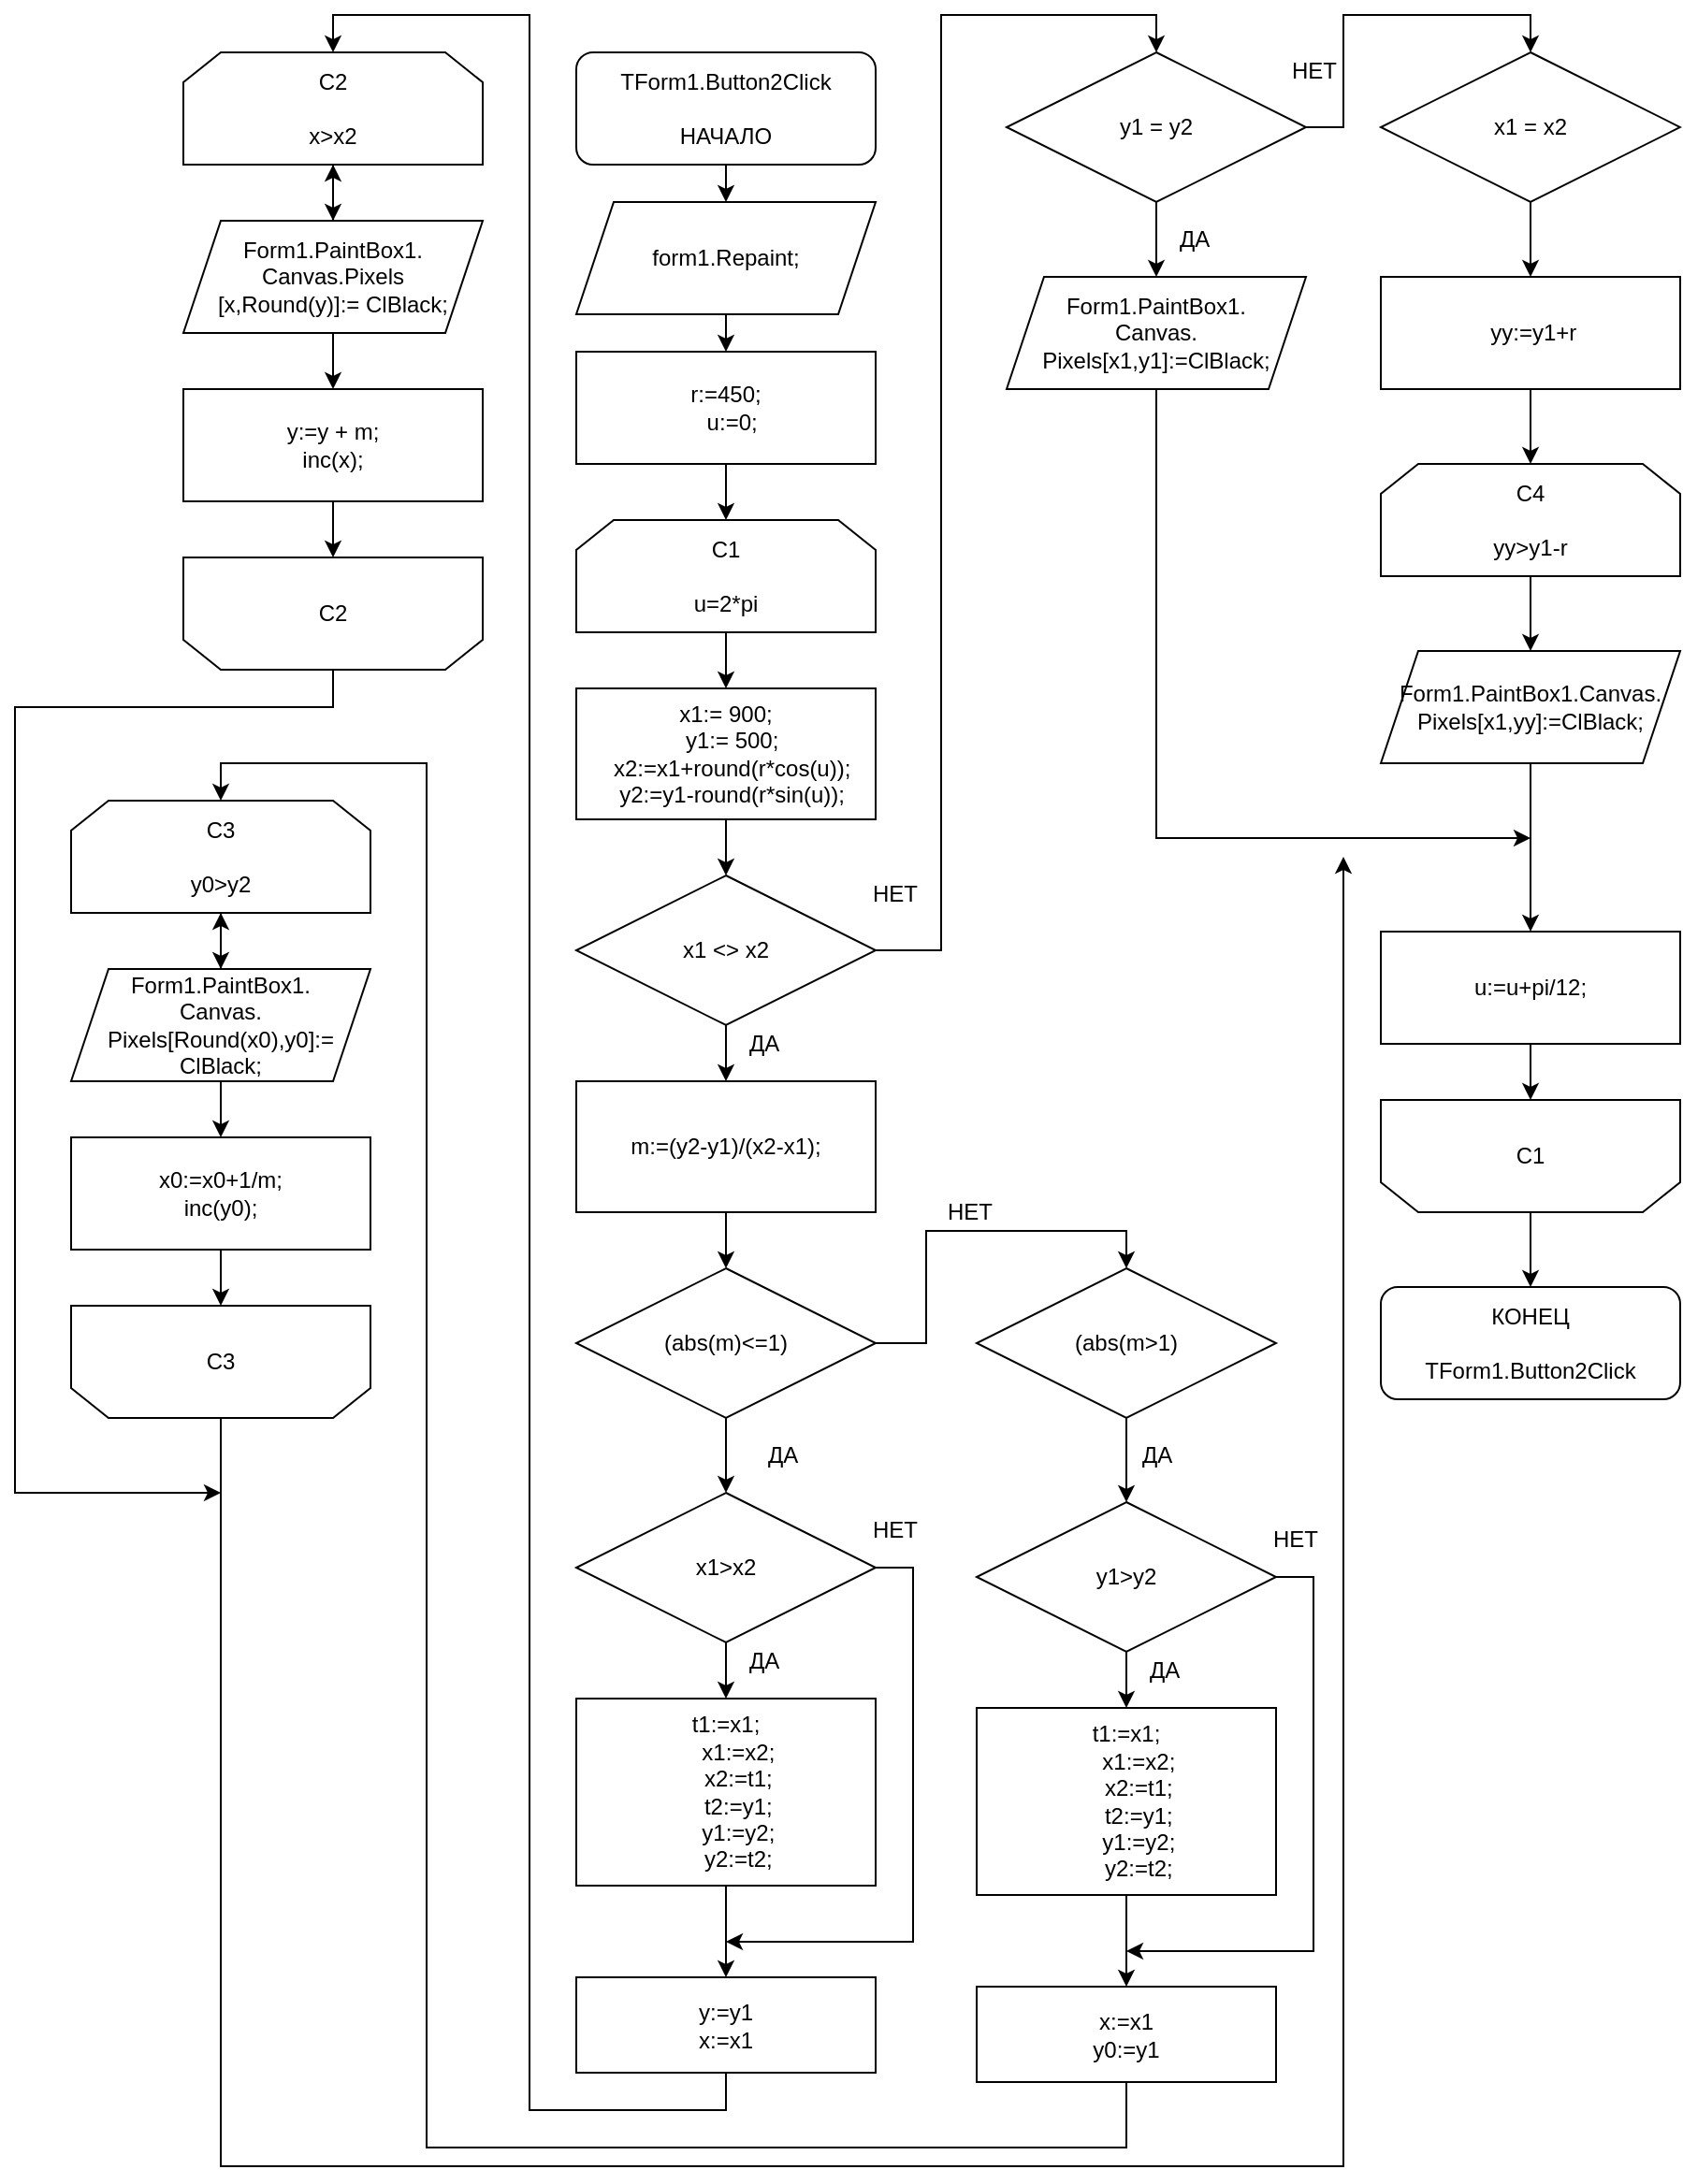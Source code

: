 <mxfile version="15.2.9" type="device"><diagram id="W_m96i56YMP8_8hEKvoa" name="Page-1"><mxGraphModel dx="2489" dy="705" grid="1" gridSize="10" guides="1" tooltips="1" connect="1" arrows="1" fold="1" page="1" pageScale="1" pageWidth="827" pageHeight="1169" math="0" shadow="0"><root><mxCell id="0"/><mxCell id="1" parent="0"/><mxCell id="X8m5oVB36WPHg3QbqmR--3" style="edgeStyle=orthogonalEdgeStyle;rounded=0;orthogonalLoop=1;jettySize=auto;html=1;exitX=0.5;exitY=1;exitDx=0;exitDy=0;entryX=0.5;entryY=0;entryDx=0;entryDy=0;" edge="1" parent="1" source="X8m5oVB36WPHg3QbqmR--1" target="X8m5oVB36WPHg3QbqmR--2"><mxGeometry relative="1" as="geometry"/></mxCell><mxCell id="X8m5oVB36WPHg3QbqmR--1" value="TForm1.Button2Click&lt;br&gt;&lt;br&gt;НАЧАЛО" style="rounded=1;whiteSpace=wrap;html=1;" vertex="1" parent="1"><mxGeometry x="40" y="40" width="160" height="60" as="geometry"/></mxCell><mxCell id="X8m5oVB36WPHg3QbqmR--5" style="edgeStyle=orthogonalEdgeStyle;rounded=0;orthogonalLoop=1;jettySize=auto;html=1;exitX=0.5;exitY=1;exitDx=0;exitDy=0;entryX=0.5;entryY=0;entryDx=0;entryDy=0;" edge="1" parent="1" source="X8m5oVB36WPHg3QbqmR--2" target="X8m5oVB36WPHg3QbqmR--4"><mxGeometry relative="1" as="geometry"/></mxCell><mxCell id="X8m5oVB36WPHg3QbqmR--2" value="form1.Repaint;" style="shape=parallelogram;perimeter=parallelogramPerimeter;whiteSpace=wrap;html=1;fixedSize=1;" vertex="1" parent="1"><mxGeometry x="40" y="120" width="160" height="60" as="geometry"/></mxCell><mxCell id="X8m5oVB36WPHg3QbqmR--7" style="edgeStyle=orthogonalEdgeStyle;rounded=0;orthogonalLoop=1;jettySize=auto;html=1;exitX=0.5;exitY=1;exitDx=0;exitDy=0;entryX=0.5;entryY=0;entryDx=0;entryDy=0;" edge="1" parent="1" source="X8m5oVB36WPHg3QbqmR--4" target="X8m5oVB36WPHg3QbqmR--6"><mxGeometry relative="1" as="geometry"/></mxCell><mxCell id="X8m5oVB36WPHg3QbqmR--4" value="r:=450;&#10;  u:=0;" style="rounded=0;whiteSpace=wrap;html=1;" vertex="1" parent="1"><mxGeometry x="40" y="200" width="160" height="60" as="geometry"/></mxCell><mxCell id="X8m5oVB36WPHg3QbqmR--9" style="edgeStyle=orthogonalEdgeStyle;rounded=0;orthogonalLoop=1;jettySize=auto;html=1;exitX=0.5;exitY=1;exitDx=0;exitDy=0;entryX=0.5;entryY=0;entryDx=0;entryDy=0;" edge="1" parent="1" source="X8m5oVB36WPHg3QbqmR--6" target="X8m5oVB36WPHg3QbqmR--8"><mxGeometry relative="1" as="geometry"/></mxCell><mxCell id="X8m5oVB36WPHg3QbqmR--6" value="С1&lt;br&gt;&lt;br&gt;u=2*pi" style="shape=loopLimit;whiteSpace=wrap;html=1;" vertex="1" parent="1"><mxGeometry x="40" y="290" width="160" height="60" as="geometry"/></mxCell><mxCell id="X8m5oVB36WPHg3QbqmR--11" style="edgeStyle=orthogonalEdgeStyle;rounded=0;orthogonalLoop=1;jettySize=auto;html=1;exitX=0.5;exitY=1;exitDx=0;exitDy=0;entryX=0.5;entryY=0;entryDx=0;entryDy=0;" edge="1" parent="1" source="X8m5oVB36WPHg3QbqmR--8" target="X8m5oVB36WPHg3QbqmR--10"><mxGeometry relative="1" as="geometry"/></mxCell><mxCell id="X8m5oVB36WPHg3QbqmR--8" value="&lt;div&gt;x1:= 900;&lt;/div&gt;&lt;div&gt;&amp;nbsp; y1:= 500;&lt;/div&gt;&lt;div&gt;&amp;nbsp; x2:=x1+round(r*cos(u));&lt;/div&gt;&lt;div&gt;&amp;nbsp; y2:=y1-round(r*sin(u));&lt;/div&gt;" style="rounded=0;whiteSpace=wrap;html=1;" vertex="1" parent="1"><mxGeometry x="40" y="380" width="160" height="70" as="geometry"/></mxCell><mxCell id="X8m5oVB36WPHg3QbqmR--13" style="edgeStyle=orthogonalEdgeStyle;rounded=0;orthogonalLoop=1;jettySize=auto;html=1;exitX=0.5;exitY=1;exitDx=0;exitDy=0;entryX=0.5;entryY=0;entryDx=0;entryDy=0;" edge="1" parent="1" source="X8m5oVB36WPHg3QbqmR--10" target="X8m5oVB36WPHg3QbqmR--12"><mxGeometry relative="1" as="geometry"/></mxCell><mxCell id="X8m5oVB36WPHg3QbqmR--59" style="edgeStyle=orthogonalEdgeStyle;rounded=0;orthogonalLoop=1;jettySize=auto;html=1;exitX=1;exitY=0.5;exitDx=0;exitDy=0;entryX=0.5;entryY=0;entryDx=0;entryDy=0;" edge="1" parent="1" source="X8m5oVB36WPHg3QbqmR--10" target="X8m5oVB36WPHg3QbqmR--58"><mxGeometry relative="1" as="geometry"/></mxCell><mxCell id="X8m5oVB36WPHg3QbqmR--10" value="x1 &amp;lt;&amp;gt; x2" style="rhombus;whiteSpace=wrap;html=1;" vertex="1" parent="1"><mxGeometry x="40" y="480" width="160" height="80" as="geometry"/></mxCell><mxCell id="X8m5oVB36WPHg3QbqmR--16" style="edgeStyle=orthogonalEdgeStyle;rounded=0;orthogonalLoop=1;jettySize=auto;html=1;exitX=0.5;exitY=1;exitDx=0;exitDy=0;entryX=0.5;entryY=0;entryDx=0;entryDy=0;" edge="1" parent="1" source="X8m5oVB36WPHg3QbqmR--12" target="X8m5oVB36WPHg3QbqmR--15"><mxGeometry relative="1" as="geometry"/></mxCell><mxCell id="X8m5oVB36WPHg3QbqmR--12" value="m:=(y2-y1)/(x2-x1);" style="rounded=0;whiteSpace=wrap;html=1;" vertex="1" parent="1"><mxGeometry x="40" y="590" width="160" height="70" as="geometry"/></mxCell><mxCell id="X8m5oVB36WPHg3QbqmR--14" value="ДА" style="text;html=1;align=center;verticalAlign=middle;resizable=0;points=[];autosize=1;strokeColor=none;fillColor=none;" vertex="1" parent="1"><mxGeometry x="125" y="560" width="30" height="20" as="geometry"/></mxCell><mxCell id="X8m5oVB36WPHg3QbqmR--18" style="edgeStyle=orthogonalEdgeStyle;rounded=0;orthogonalLoop=1;jettySize=auto;html=1;exitX=0.5;exitY=1;exitDx=0;exitDy=0;" edge="1" parent="1" source="X8m5oVB36WPHg3QbqmR--15" target="X8m5oVB36WPHg3QbqmR--17"><mxGeometry relative="1" as="geometry"/></mxCell><mxCell id="X8m5oVB36WPHg3QbqmR--28" style="edgeStyle=orthogonalEdgeStyle;rounded=0;orthogonalLoop=1;jettySize=auto;html=1;exitX=1;exitY=0.5;exitDx=0;exitDy=0;entryX=0.5;entryY=0;entryDx=0;entryDy=0;" edge="1" parent="1" source="X8m5oVB36WPHg3QbqmR--15" target="X8m5oVB36WPHg3QbqmR--27"><mxGeometry relative="1" as="geometry"/></mxCell><mxCell id="X8m5oVB36WPHg3QbqmR--15" value="(abs(m)&amp;lt;=1)" style="rhombus;whiteSpace=wrap;html=1;" vertex="1" parent="1"><mxGeometry x="40" y="690" width="160" height="80" as="geometry"/></mxCell><mxCell id="X8m5oVB36WPHg3QbqmR--21" style="edgeStyle=orthogonalEdgeStyle;rounded=0;orthogonalLoop=1;jettySize=auto;html=1;exitX=0.5;exitY=1;exitDx=0;exitDy=0;entryX=0.5;entryY=0;entryDx=0;entryDy=0;" edge="1" parent="1" source="X8m5oVB36WPHg3QbqmR--17" target="X8m5oVB36WPHg3QbqmR--20"><mxGeometry relative="1" as="geometry"/></mxCell><mxCell id="X8m5oVB36WPHg3QbqmR--25" style="edgeStyle=orthogonalEdgeStyle;rounded=0;orthogonalLoop=1;jettySize=auto;html=1;exitX=1;exitY=0.5;exitDx=0;exitDy=0;" edge="1" parent="1" source="X8m5oVB36WPHg3QbqmR--17"><mxGeometry relative="1" as="geometry"><mxPoint x="120" y="1050" as="targetPoint"/><Array as="points"><mxPoint x="220" y="850"/><mxPoint x="220" y="1050"/></Array></mxGeometry></mxCell><mxCell id="X8m5oVB36WPHg3QbqmR--17" value="x1&amp;gt;x2" style="rhombus;whiteSpace=wrap;html=1;" vertex="1" parent="1"><mxGeometry x="40" y="810" width="160" height="80" as="geometry"/></mxCell><mxCell id="X8m5oVB36WPHg3QbqmR--19" value="ДА" style="text;html=1;align=center;verticalAlign=middle;resizable=0;points=[];autosize=1;strokeColor=none;fillColor=none;" vertex="1" parent="1"><mxGeometry x="135" y="780" width="30" height="20" as="geometry"/></mxCell><mxCell id="X8m5oVB36WPHg3QbqmR--24" style="edgeStyle=orthogonalEdgeStyle;rounded=0;orthogonalLoop=1;jettySize=auto;html=1;exitX=0.5;exitY=1;exitDx=0;exitDy=0;entryX=0.5;entryY=0;entryDx=0;entryDy=0;" edge="1" parent="1" source="X8m5oVB36WPHg3QbqmR--20" target="X8m5oVB36WPHg3QbqmR--23"><mxGeometry relative="1" as="geometry"/></mxCell><mxCell id="X8m5oVB36WPHg3QbqmR--20" value="&lt;div&gt;t1:=x1;&lt;/div&gt;&lt;div&gt;&amp;nbsp; &amp;nbsp; x1:=x2;&lt;/div&gt;&lt;div&gt;&amp;nbsp; &amp;nbsp; x2:=t1;&lt;/div&gt;&lt;div&gt;&amp;nbsp; &amp;nbsp; t2:=y1;&lt;/div&gt;&lt;div&gt;&amp;nbsp; &amp;nbsp; y1:=y2;&lt;/div&gt;&lt;div&gt;&amp;nbsp; &amp;nbsp; y2:=t2;&lt;/div&gt;" style="rounded=0;whiteSpace=wrap;html=1;" vertex="1" parent="1"><mxGeometry x="40" y="920" width="160" height="100" as="geometry"/></mxCell><mxCell id="X8m5oVB36WPHg3QbqmR--22" value="ДА" style="text;html=1;align=center;verticalAlign=middle;resizable=0;points=[];autosize=1;strokeColor=none;fillColor=none;" vertex="1" parent="1"><mxGeometry x="125" y="890" width="30" height="20" as="geometry"/></mxCell><mxCell id="X8m5oVB36WPHg3QbqmR--31" style="edgeStyle=orthogonalEdgeStyle;rounded=0;orthogonalLoop=1;jettySize=auto;html=1;exitX=0.5;exitY=1;exitDx=0;exitDy=0;entryX=0.5;entryY=0;entryDx=0;entryDy=0;" edge="1" parent="1" source="X8m5oVB36WPHg3QbqmR--23" target="X8m5oVB36WPHg3QbqmR--30"><mxGeometry relative="1" as="geometry"/></mxCell><mxCell id="X8m5oVB36WPHg3QbqmR--23" value="y:=y1&lt;br&gt;x:=x1" style="rounded=0;whiteSpace=wrap;html=1;" vertex="1" parent="1"><mxGeometry x="40" y="1069" width="160" height="51" as="geometry"/></mxCell><mxCell id="X8m5oVB36WPHg3QbqmR--26" value="НЕТ" style="text;html=1;align=center;verticalAlign=middle;resizable=0;points=[];autosize=1;strokeColor=none;fillColor=none;" vertex="1" parent="1"><mxGeometry x="190" y="820" width="40" height="20" as="geometry"/></mxCell><mxCell id="X8m5oVB36WPHg3QbqmR--48" style="edgeStyle=orthogonalEdgeStyle;rounded=0;orthogonalLoop=1;jettySize=auto;html=1;exitX=0.5;exitY=1;exitDx=0;exitDy=0;entryX=0.5;entryY=0;entryDx=0;entryDy=0;" edge="1" parent="1" source="X8m5oVB36WPHg3QbqmR--27" target="X8m5oVB36WPHg3QbqmR--42"><mxGeometry relative="1" as="geometry"/></mxCell><mxCell id="X8m5oVB36WPHg3QbqmR--27" value="(abs(m&amp;gt;1)" style="rhombus;whiteSpace=wrap;html=1;" vertex="1" parent="1"><mxGeometry x="254" y="690" width="160" height="80" as="geometry"/></mxCell><mxCell id="X8m5oVB36WPHg3QbqmR--29" value="НЕТ" style="text;html=1;align=center;verticalAlign=middle;resizable=0;points=[];autosize=1;strokeColor=none;fillColor=none;" vertex="1" parent="1"><mxGeometry x="230" y="650" width="40" height="20" as="geometry"/></mxCell><mxCell id="X8m5oVB36WPHg3QbqmR--33" style="edgeStyle=orthogonalEdgeStyle;rounded=0;orthogonalLoop=1;jettySize=auto;html=1;exitX=0.5;exitY=1;exitDx=0;exitDy=0;entryX=0.5;entryY=0;entryDx=0;entryDy=0;" edge="1" parent="1" source="X8m5oVB36WPHg3QbqmR--30" target="X8m5oVB36WPHg3QbqmR--32"><mxGeometry relative="1" as="geometry"/></mxCell><mxCell id="X8m5oVB36WPHg3QbqmR--30" value="С2&lt;br&gt;&lt;br&gt;x&amp;gt;x2" style="shape=loopLimit;whiteSpace=wrap;html=1;" vertex="1" parent="1"><mxGeometry x="-170" y="40" width="160" height="60" as="geometry"/></mxCell><mxCell id="X8m5oVB36WPHg3QbqmR--35" style="edgeStyle=orthogonalEdgeStyle;rounded=0;orthogonalLoop=1;jettySize=auto;html=1;exitX=0.5;exitY=1;exitDx=0;exitDy=0;entryX=0.5;entryY=0;entryDx=0;entryDy=0;" edge="1" parent="1" source="X8m5oVB36WPHg3QbqmR--32" target="X8m5oVB36WPHg3QbqmR--34"><mxGeometry relative="1" as="geometry"/></mxCell><mxCell id="X8m5oVB36WPHg3QbqmR--37" value="" style="edgeStyle=orthogonalEdgeStyle;rounded=0;orthogonalLoop=1;jettySize=auto;html=1;" edge="1" parent="1" source="X8m5oVB36WPHg3QbqmR--32" target="X8m5oVB36WPHg3QbqmR--30"><mxGeometry relative="1" as="geometry"/></mxCell><mxCell id="X8m5oVB36WPHg3QbqmR--32" value="Form1.PaintBox1.&lt;br&gt;Canvas.Pixels&lt;br&gt;[x,Round(y)]:= ClBlack;" style="shape=parallelogram;perimeter=parallelogramPerimeter;whiteSpace=wrap;html=1;fixedSize=1;" vertex="1" parent="1"><mxGeometry x="-170" y="130" width="160" height="60" as="geometry"/></mxCell><mxCell id="X8m5oVB36WPHg3QbqmR--39" style="edgeStyle=orthogonalEdgeStyle;rounded=0;orthogonalLoop=1;jettySize=auto;html=1;exitX=0.5;exitY=1;exitDx=0;exitDy=0;entryX=0.5;entryY=1;entryDx=0;entryDy=0;" edge="1" parent="1" source="X8m5oVB36WPHg3QbqmR--34" target="X8m5oVB36WPHg3QbqmR--38"><mxGeometry relative="1" as="geometry"/></mxCell><mxCell id="X8m5oVB36WPHg3QbqmR--34" value="y:=y + m;&lt;br&gt;inc(x);" style="rounded=0;whiteSpace=wrap;html=1;" vertex="1" parent="1"><mxGeometry x="-170" y="220" width="160" height="60" as="geometry"/></mxCell><mxCell id="X8m5oVB36WPHg3QbqmR--78" style="edgeStyle=orthogonalEdgeStyle;rounded=0;orthogonalLoop=1;jettySize=auto;html=1;exitX=0.5;exitY=0;exitDx=0;exitDy=0;" edge="1" parent="1" source="X8m5oVB36WPHg3QbqmR--38"><mxGeometry relative="1" as="geometry"><mxPoint x="-150" y="810" as="targetPoint"/><Array as="points"><mxPoint x="-90" y="390"/><mxPoint x="-260" y="390"/><mxPoint x="-260" y="810"/></Array></mxGeometry></mxCell><mxCell id="X8m5oVB36WPHg3QbqmR--38" value="С2" style="shape=loopLimit;whiteSpace=wrap;html=1;direction=west;" vertex="1" parent="1"><mxGeometry x="-170" y="310" width="160" height="60" as="geometry"/></mxCell><mxCell id="X8m5oVB36WPHg3QbqmR--40" style="edgeStyle=orthogonalEdgeStyle;rounded=0;orthogonalLoop=1;jettySize=auto;html=1;exitX=0.5;exitY=1;exitDx=0;exitDy=0;entryX=0.5;entryY=0;entryDx=0;entryDy=0;" edge="1" parent="1" source="X8m5oVB36WPHg3QbqmR--42" target="X8m5oVB36WPHg3QbqmR--44"><mxGeometry relative="1" as="geometry"/></mxCell><mxCell id="X8m5oVB36WPHg3QbqmR--41" style="edgeStyle=orthogonalEdgeStyle;rounded=0;orthogonalLoop=1;jettySize=auto;html=1;exitX=1;exitY=0.5;exitDx=0;exitDy=0;" edge="1" parent="1" source="X8m5oVB36WPHg3QbqmR--42"><mxGeometry relative="1" as="geometry"><mxPoint x="334" y="1055" as="targetPoint"/><Array as="points"><mxPoint x="434" y="855"/><mxPoint x="434" y="1055"/></Array></mxGeometry></mxCell><mxCell id="X8m5oVB36WPHg3QbqmR--42" value="y1&amp;gt;y2" style="rhombus;whiteSpace=wrap;html=1;" vertex="1" parent="1"><mxGeometry x="254" y="815" width="160" height="80" as="geometry"/></mxCell><mxCell id="X8m5oVB36WPHg3QbqmR--43" style="edgeStyle=orthogonalEdgeStyle;rounded=0;orthogonalLoop=1;jettySize=auto;html=1;exitX=0.5;exitY=1;exitDx=0;exitDy=0;entryX=0.5;entryY=0;entryDx=0;entryDy=0;" edge="1" parent="1" source="X8m5oVB36WPHg3QbqmR--44" target="X8m5oVB36WPHg3QbqmR--46"><mxGeometry relative="1" as="geometry"/></mxCell><mxCell id="X8m5oVB36WPHg3QbqmR--44" value="&lt;div&gt;t1:=x1;&lt;/div&gt;&lt;div&gt;&amp;nbsp; &amp;nbsp; x1:=x2;&lt;/div&gt;&lt;div&gt;&amp;nbsp; &amp;nbsp; x2:=t1;&lt;/div&gt;&lt;div&gt;&amp;nbsp; &amp;nbsp; t2:=y1;&lt;/div&gt;&lt;div&gt;&amp;nbsp; &amp;nbsp; y1:=y2;&lt;/div&gt;&lt;div&gt;&amp;nbsp; &amp;nbsp; y2:=t2;&lt;/div&gt;" style="rounded=0;whiteSpace=wrap;html=1;" vertex="1" parent="1"><mxGeometry x="254" y="925" width="160" height="100" as="geometry"/></mxCell><mxCell id="X8m5oVB36WPHg3QbqmR--45" value="ДА" style="text;html=1;align=center;verticalAlign=middle;resizable=0;points=[];autosize=1;strokeColor=none;fillColor=none;" vertex="1" parent="1"><mxGeometry x="339" y="895" width="30" height="20" as="geometry"/></mxCell><mxCell id="X8m5oVB36WPHg3QbqmR--57" style="edgeStyle=orthogonalEdgeStyle;rounded=0;orthogonalLoop=1;jettySize=auto;html=1;exitX=0.5;exitY=1;exitDx=0;exitDy=0;entryX=0.5;entryY=0;entryDx=0;entryDy=0;" edge="1" parent="1" source="X8m5oVB36WPHg3QbqmR--46" target="X8m5oVB36WPHg3QbqmR--50"><mxGeometry relative="1" as="geometry"><Array as="points"><mxPoint x="334" y="1160"/><mxPoint x="-40" y="1160"/><mxPoint x="-40" y="420"/><mxPoint x="-150" y="420"/></Array></mxGeometry></mxCell><mxCell id="X8m5oVB36WPHg3QbqmR--46" value="x:=x1&lt;br&gt;y0:=y1" style="rounded=0;whiteSpace=wrap;html=1;" vertex="1" parent="1"><mxGeometry x="254" y="1074" width="160" height="51" as="geometry"/></mxCell><mxCell id="X8m5oVB36WPHg3QbqmR--47" value="НЕТ" style="text;html=1;align=center;verticalAlign=middle;resizable=0;points=[];autosize=1;strokeColor=none;fillColor=none;" vertex="1" parent="1"><mxGeometry x="404" y="825" width="40" height="20" as="geometry"/></mxCell><mxCell id="X8m5oVB36WPHg3QbqmR--49" style="edgeStyle=orthogonalEdgeStyle;rounded=0;orthogonalLoop=1;jettySize=auto;html=1;exitX=0.5;exitY=1;exitDx=0;exitDy=0;entryX=0.5;entryY=0;entryDx=0;entryDy=0;" edge="1" parent="1" source="X8m5oVB36WPHg3QbqmR--50" target="X8m5oVB36WPHg3QbqmR--53"><mxGeometry relative="1" as="geometry"/></mxCell><mxCell id="X8m5oVB36WPHg3QbqmR--50" value="С3&lt;br&gt;&lt;br&gt;y0&amp;gt;y2" style="shape=loopLimit;whiteSpace=wrap;html=1;" vertex="1" parent="1"><mxGeometry x="-230" y="440" width="160" height="60" as="geometry"/></mxCell><mxCell id="X8m5oVB36WPHg3QbqmR--51" style="edgeStyle=orthogonalEdgeStyle;rounded=0;orthogonalLoop=1;jettySize=auto;html=1;exitX=0.5;exitY=1;exitDx=0;exitDy=0;entryX=0.5;entryY=0;entryDx=0;entryDy=0;" edge="1" parent="1" source="X8m5oVB36WPHg3QbqmR--53" target="X8m5oVB36WPHg3QbqmR--55"><mxGeometry relative="1" as="geometry"/></mxCell><mxCell id="X8m5oVB36WPHg3QbqmR--52" value="" style="edgeStyle=orthogonalEdgeStyle;rounded=0;orthogonalLoop=1;jettySize=auto;html=1;" edge="1" parent="1" source="X8m5oVB36WPHg3QbqmR--53" target="X8m5oVB36WPHg3QbqmR--50"><mxGeometry relative="1" as="geometry"/></mxCell><mxCell id="X8m5oVB36WPHg3QbqmR--53" value="Form1.PaintBox1.&lt;br&gt;Canvas.&lt;br&gt;Pixels[Round(x0),y0]:= ClBlack;" style="shape=parallelogram;perimeter=parallelogramPerimeter;whiteSpace=wrap;html=1;fixedSize=1;" vertex="1" parent="1"><mxGeometry x="-230" y="530" width="160" height="60" as="geometry"/></mxCell><mxCell id="X8m5oVB36WPHg3QbqmR--54" style="edgeStyle=orthogonalEdgeStyle;rounded=0;orthogonalLoop=1;jettySize=auto;html=1;exitX=0.5;exitY=1;exitDx=0;exitDy=0;entryX=0.5;entryY=1;entryDx=0;entryDy=0;" edge="1" parent="1" source="X8m5oVB36WPHg3QbqmR--55" target="X8m5oVB36WPHg3QbqmR--56"><mxGeometry relative="1" as="geometry"/></mxCell><mxCell id="X8m5oVB36WPHg3QbqmR--55" value="x0:=x0+1/m;&lt;br&gt;inc(y0);" style="rounded=0;whiteSpace=wrap;html=1;" vertex="1" parent="1"><mxGeometry x="-230" y="620" width="160" height="60" as="geometry"/></mxCell><mxCell id="X8m5oVB36WPHg3QbqmR--77" style="edgeStyle=orthogonalEdgeStyle;rounded=0;orthogonalLoop=1;jettySize=auto;html=1;exitX=0.5;exitY=0;exitDx=0;exitDy=0;" edge="1" parent="1" source="X8m5oVB36WPHg3QbqmR--56"><mxGeometry relative="1" as="geometry"><mxPoint x="450" y="470" as="targetPoint"/><Array as="points"><mxPoint x="-150" y="1170"/><mxPoint x="450" y="1170"/></Array></mxGeometry></mxCell><mxCell id="X8m5oVB36WPHg3QbqmR--56" value="C3" style="shape=loopLimit;whiteSpace=wrap;html=1;direction=west;" vertex="1" parent="1"><mxGeometry x="-230" y="710" width="160" height="60" as="geometry"/></mxCell><mxCell id="X8m5oVB36WPHg3QbqmR--63" style="edgeStyle=orthogonalEdgeStyle;rounded=0;orthogonalLoop=1;jettySize=auto;html=1;exitX=0.5;exitY=1;exitDx=0;exitDy=0;entryX=0.5;entryY=0;entryDx=0;entryDy=0;" edge="1" parent="1" source="X8m5oVB36WPHg3QbqmR--58" target="X8m5oVB36WPHg3QbqmR--62"><mxGeometry relative="1" as="geometry"/></mxCell><mxCell id="X8m5oVB36WPHg3QbqmR--66" style="edgeStyle=orthogonalEdgeStyle;rounded=0;orthogonalLoop=1;jettySize=auto;html=1;entryX=0.5;entryY=0;entryDx=0;entryDy=0;" edge="1" parent="1" source="X8m5oVB36WPHg3QbqmR--58" target="X8m5oVB36WPHg3QbqmR--65"><mxGeometry relative="1" as="geometry"/></mxCell><mxCell id="X8m5oVB36WPHg3QbqmR--58" value="y1 = y2" style="rhombus;whiteSpace=wrap;html=1;" vertex="1" parent="1"><mxGeometry x="270" y="40" width="160" height="80" as="geometry"/></mxCell><mxCell id="X8m5oVB36WPHg3QbqmR--60" value="НЕТ" style="text;html=1;align=center;verticalAlign=middle;resizable=0;points=[];autosize=1;strokeColor=none;fillColor=none;" vertex="1" parent="1"><mxGeometry x="190" y="480" width="40" height="20" as="geometry"/></mxCell><mxCell id="X8m5oVB36WPHg3QbqmR--61" value="ДА" style="text;html=1;align=center;verticalAlign=middle;resizable=0;points=[];autosize=1;strokeColor=none;fillColor=none;" vertex="1" parent="1"><mxGeometry x="335" y="780" width="30" height="20" as="geometry"/></mxCell><mxCell id="X8m5oVB36WPHg3QbqmR--76" style="edgeStyle=orthogonalEdgeStyle;rounded=0;orthogonalLoop=1;jettySize=auto;html=1;exitX=0.5;exitY=1;exitDx=0;exitDy=0;" edge="1" parent="1" source="X8m5oVB36WPHg3QbqmR--62"><mxGeometry relative="1" as="geometry"><mxPoint x="550" y="460" as="targetPoint"/><Array as="points"><mxPoint x="350" y="460"/></Array></mxGeometry></mxCell><mxCell id="X8m5oVB36WPHg3QbqmR--62" value="Form1.PaintBox1.&lt;br&gt;Canvas.&lt;br&gt;Pixels[x1,y1]:=ClBlack;" style="shape=parallelogram;perimeter=parallelogramPerimeter;whiteSpace=wrap;html=1;fixedSize=1;" vertex="1" parent="1"><mxGeometry x="270" y="160" width="160" height="60" as="geometry"/></mxCell><mxCell id="X8m5oVB36WPHg3QbqmR--64" value="ДА" style="text;html=1;align=center;verticalAlign=middle;resizable=0;points=[];autosize=1;strokeColor=none;fillColor=none;" vertex="1" parent="1"><mxGeometry x="355" y="130" width="30" height="20" as="geometry"/></mxCell><mxCell id="X8m5oVB36WPHg3QbqmR--69" style="edgeStyle=orthogonalEdgeStyle;rounded=0;orthogonalLoop=1;jettySize=auto;html=1;exitX=0.5;exitY=1;exitDx=0;exitDy=0;entryX=0.5;entryY=0;entryDx=0;entryDy=0;" edge="1" parent="1" source="X8m5oVB36WPHg3QbqmR--65" target="X8m5oVB36WPHg3QbqmR--67"><mxGeometry relative="1" as="geometry"/></mxCell><mxCell id="X8m5oVB36WPHg3QbqmR--65" value="x1 = x2" style="rhombus;whiteSpace=wrap;html=1;" vertex="1" parent="1"><mxGeometry x="470" y="40" width="160" height="80" as="geometry"/></mxCell><mxCell id="X8m5oVB36WPHg3QbqmR--71" style="edgeStyle=orthogonalEdgeStyle;rounded=0;orthogonalLoop=1;jettySize=auto;html=1;exitX=0.5;exitY=1;exitDx=0;exitDy=0;entryX=0.5;entryY=0;entryDx=0;entryDy=0;" edge="1" parent="1" source="X8m5oVB36WPHg3QbqmR--67" target="X8m5oVB36WPHg3QbqmR--70"><mxGeometry relative="1" as="geometry"/></mxCell><mxCell id="X8m5oVB36WPHg3QbqmR--67" value="&amp;nbsp;yy:=y1+r" style="rounded=0;whiteSpace=wrap;html=1;" vertex="1" parent="1"><mxGeometry x="470" y="160" width="160" height="60" as="geometry"/></mxCell><mxCell id="X8m5oVB36WPHg3QbqmR--68" value="НЕТ" style="text;html=1;align=center;verticalAlign=middle;resizable=0;points=[];autosize=1;strokeColor=none;fillColor=none;" vertex="1" parent="1"><mxGeometry x="414" y="40" width="40" height="20" as="geometry"/></mxCell><mxCell id="X8m5oVB36WPHg3QbqmR--73" style="edgeStyle=orthogonalEdgeStyle;rounded=0;orthogonalLoop=1;jettySize=auto;html=1;exitX=0.5;exitY=1;exitDx=0;exitDy=0;" edge="1" parent="1" source="X8m5oVB36WPHg3QbqmR--70" target="X8m5oVB36WPHg3QbqmR--72"><mxGeometry relative="1" as="geometry"/></mxCell><mxCell id="X8m5oVB36WPHg3QbqmR--70" value="С4&lt;br&gt;&lt;br&gt;yy&amp;gt;y1-r" style="shape=loopLimit;whiteSpace=wrap;html=1;" vertex="1" parent="1"><mxGeometry x="470" y="260" width="160" height="60" as="geometry"/></mxCell><mxCell id="X8m5oVB36WPHg3QbqmR--75" style="edgeStyle=orthogonalEdgeStyle;rounded=0;orthogonalLoop=1;jettySize=auto;html=1;exitX=0.5;exitY=1;exitDx=0;exitDy=0;entryX=0.5;entryY=0;entryDx=0;entryDy=0;" edge="1" parent="1" source="X8m5oVB36WPHg3QbqmR--72" target="X8m5oVB36WPHg3QbqmR--74"><mxGeometry relative="1" as="geometry"/></mxCell><mxCell id="X8m5oVB36WPHg3QbqmR--72" value="Form1.PaintBox1.Canvas.&lt;br&gt;Pixels[x1,yy]:=ClBlack;" style="shape=parallelogram;perimeter=parallelogramPerimeter;whiteSpace=wrap;html=1;fixedSize=1;" vertex="1" parent="1"><mxGeometry x="470" y="360" width="160" height="60" as="geometry"/></mxCell><mxCell id="X8m5oVB36WPHg3QbqmR--80" style="edgeStyle=orthogonalEdgeStyle;rounded=0;orthogonalLoop=1;jettySize=auto;html=1;exitX=0.5;exitY=1;exitDx=0;exitDy=0;entryX=0.5;entryY=1;entryDx=0;entryDy=0;" edge="1" parent="1" source="X8m5oVB36WPHg3QbqmR--74" target="X8m5oVB36WPHg3QbqmR--79"><mxGeometry relative="1" as="geometry"/></mxCell><mxCell id="X8m5oVB36WPHg3QbqmR--74" value="u:=u+pi/12;" style="rounded=0;whiteSpace=wrap;html=1;" vertex="1" parent="1"><mxGeometry x="470" y="510" width="160" height="60" as="geometry"/></mxCell><mxCell id="X8m5oVB36WPHg3QbqmR--82" style="edgeStyle=orthogonalEdgeStyle;rounded=0;orthogonalLoop=1;jettySize=auto;html=1;exitX=0.5;exitY=0;exitDx=0;exitDy=0;entryX=0.5;entryY=0;entryDx=0;entryDy=0;" edge="1" parent="1" source="X8m5oVB36WPHg3QbqmR--79" target="X8m5oVB36WPHg3QbqmR--81"><mxGeometry relative="1" as="geometry"/></mxCell><mxCell id="X8m5oVB36WPHg3QbqmR--79" value="С1" style="shape=loopLimit;whiteSpace=wrap;html=1;direction=west;" vertex="1" parent="1"><mxGeometry x="470" y="600" width="160" height="60" as="geometry"/></mxCell><mxCell id="X8m5oVB36WPHg3QbqmR--81" value="КОНЕЦ&lt;br&gt;&lt;br&gt;TForm1.Button2Click" style="rounded=1;whiteSpace=wrap;html=1;" vertex="1" parent="1"><mxGeometry x="470" y="700" width="160" height="60" as="geometry"/></mxCell></root></mxGraphModel></diagram></mxfile>
